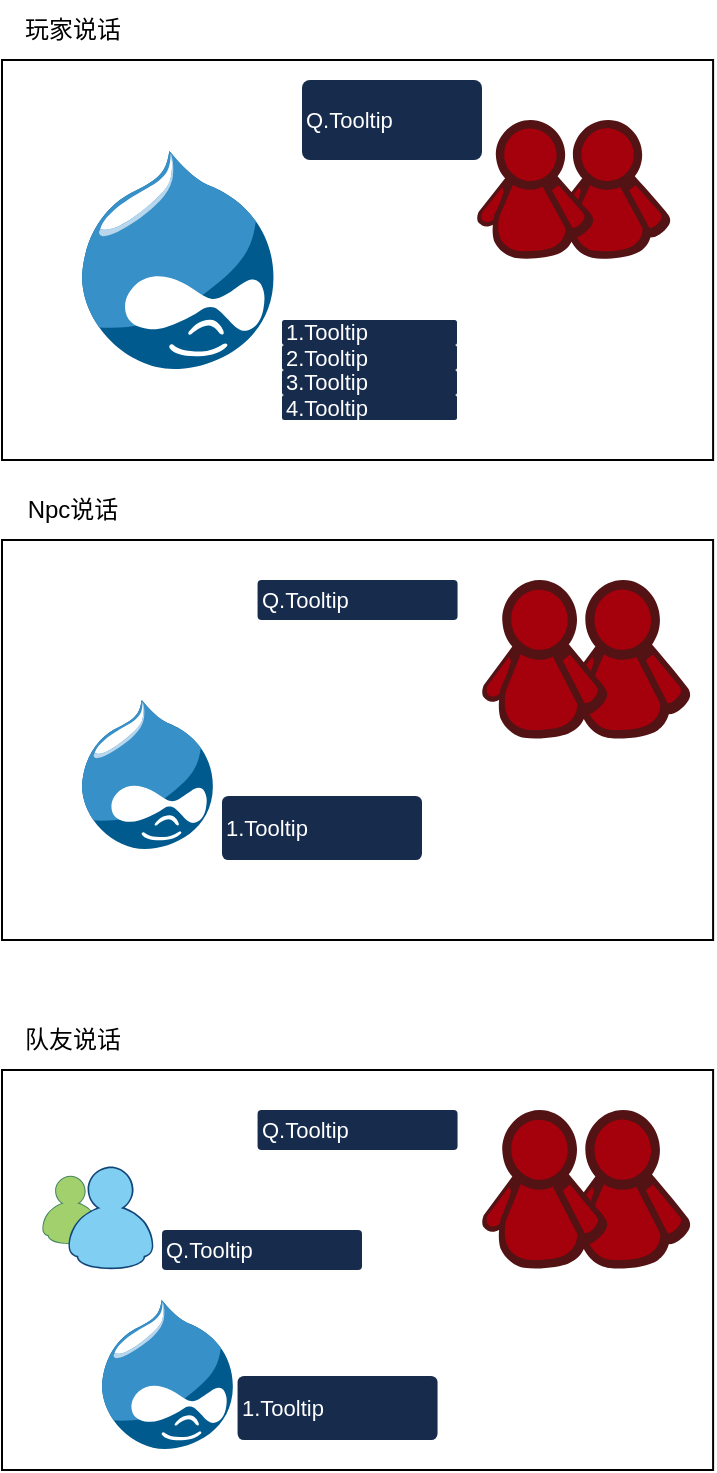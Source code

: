<mxfile version="24.6.4" type="github">
  <diagram name="第 1 页" id="cYoCfUcgI-zAiytulR6E">
    <mxGraphModel dx="1930" dy="574" grid="1" gridSize="10" guides="1" tooltips="1" connect="1" arrows="1" fold="1" page="1" pageScale="1" pageWidth="827" pageHeight="1169" math="0" shadow="0">
      <root>
        <mxCell id="0" />
        <mxCell id="1" parent="0" />
        <mxCell id="om5L3PRnyQK6nAgkemVv-11" value="" style="group" vertex="1" connectable="0" parent="1">
          <mxGeometry x="-790" y="110" width="355.55" height="200" as="geometry" />
        </mxCell>
        <mxCell id="XrLvH0l81-9kW68MFrbY-14" value="" style="whiteSpace=wrap;html=1;aspect=fixed;" parent="om5L3PRnyQK6nAgkemVv-11" vertex="1">
          <mxGeometry width="355.55" height="200" as="geometry" />
        </mxCell>
        <mxCell id="om5L3PRnyQK6nAgkemVv-1" value="" style="dashed=0;outlineConnect=0;html=1;align=center;labelPosition=center;verticalLabelPosition=bottom;verticalAlign=top;shape=mxgraph.weblogos.drupal" vertex="1" parent="om5L3PRnyQK6nAgkemVv-11">
          <mxGeometry x="40" y="45.5" width="95.73" height="109" as="geometry" />
        </mxCell>
        <mxCell id="om5L3PRnyQK6nAgkemVv-6" value="" style="group" vertex="1" connectable="0" parent="om5L3PRnyQK6nAgkemVv-11">
          <mxGeometry x="150" y="120" width="87.5" height="50" as="geometry" />
        </mxCell>
        <mxCell id="om5L3PRnyQK6nAgkemVv-2" value="1.Tooltip" style="rounded=1;arcSize=10;fillColor=#172B4D;strokeColor=none;html=1;fontSize=11;align=left;fontColor=#ffffff;fontStyle=0;fontSize=11;sketch=0;" vertex="1" parent="om5L3PRnyQK6nAgkemVv-6">
          <mxGeometry x="-10" y="10" width="87.5" height="12.5" as="geometry" />
        </mxCell>
        <mxCell id="om5L3PRnyQK6nAgkemVv-3" value="4.Tooltip" style="rounded=1;arcSize=10;fillColor=#172B4D;strokeColor=none;html=1;fontSize=11;align=left;fontColor=#ffffff;fontStyle=0;fontSize=11;sketch=0;" vertex="1" parent="om5L3PRnyQK6nAgkemVv-6">
          <mxGeometry x="-10" y="47.5" width="87.5" height="12.5" as="geometry" />
        </mxCell>
        <mxCell id="om5L3PRnyQK6nAgkemVv-4" value="3.Tooltip" style="rounded=1;arcSize=10;fillColor=#172B4D;strokeColor=none;html=1;fontSize=11;align=left;fontColor=#ffffff;fontStyle=0;fontSize=11;sketch=0;" vertex="1" parent="om5L3PRnyQK6nAgkemVv-6">
          <mxGeometry x="-10" y="35" width="87.5" height="12.5" as="geometry" />
        </mxCell>
        <mxCell id="om5L3PRnyQK6nAgkemVv-5" value="2.Tooltip" style="rounded=1;arcSize=10;fillColor=#172B4D;strokeColor=none;html=1;fontSize=11;align=left;fontColor=#ffffff;fontStyle=0;fontSize=11;sketch=0;" vertex="1" parent="om5L3PRnyQK6nAgkemVv-6">
          <mxGeometry x="-10" y="22.5" width="87.5" height="12.5" as="geometry" />
        </mxCell>
        <mxCell id="om5L3PRnyQK6nAgkemVv-7" value="" style="dashed=0;outlineConnect=0;html=1;align=center;labelPosition=center;verticalLabelPosition=bottom;verticalAlign=top;shape=mxgraph.weblogos.buddymarks" vertex="1" parent="om5L3PRnyQK6nAgkemVv-11">
          <mxGeometry x="237.5" y="30" width="96.9" height="70" as="geometry" />
        </mxCell>
        <mxCell id="om5L3PRnyQK6nAgkemVv-8" value="Q.Tooltip" style="rounded=1;arcSize=10;fillColor=#172B4D;strokeColor=none;html=1;fontSize=11;align=left;fontColor=#ffffff;fontStyle=0;fontSize=11;sketch=0;" vertex="1" parent="om5L3PRnyQK6nAgkemVv-11">
          <mxGeometry x="150" y="10" width="90" height="40" as="geometry" />
        </mxCell>
        <mxCell id="om5L3PRnyQK6nAgkemVv-12" value="玩家说话" style="text;html=1;align=center;verticalAlign=middle;resizable=0;points=[];autosize=1;strokeColor=none;fillColor=none;" vertex="1" parent="1">
          <mxGeometry x="-790" y="80" width="70" height="30" as="geometry" />
        </mxCell>
        <mxCell id="om5L3PRnyQK6nAgkemVv-23" value="Npc说话" style="text;html=1;align=center;verticalAlign=middle;resizable=0;points=[];autosize=1;strokeColor=none;fillColor=none;" vertex="1" parent="1">
          <mxGeometry x="-790" y="320" width="70" height="30" as="geometry" />
        </mxCell>
        <mxCell id="om5L3PRnyQK6nAgkemVv-14" value="" style="whiteSpace=wrap;html=1;aspect=fixed;" vertex="1" parent="1">
          <mxGeometry x="-790" y="350" width="355.55" height="200" as="geometry" />
        </mxCell>
        <mxCell id="om5L3PRnyQK6nAgkemVv-15" value="" style="dashed=0;outlineConnect=0;html=1;align=center;labelPosition=center;verticalLabelPosition=bottom;verticalAlign=top;shape=mxgraph.weblogos.drupal" vertex="1" parent="1">
          <mxGeometry x="-750" y="430" width="65.43" height="74.5" as="geometry" />
        </mxCell>
        <mxCell id="om5L3PRnyQK6nAgkemVv-16" value="" style="group" vertex="1" connectable="0" parent="1">
          <mxGeometry x="-670" y="470" width="90" height="40" as="geometry" />
        </mxCell>
        <mxCell id="om5L3PRnyQK6nAgkemVv-17" value="1.Tooltip" style="rounded=1;arcSize=10;fillColor=#172B4D;strokeColor=none;html=1;fontSize=11;align=left;fontColor=#ffffff;fontStyle=0;fontSize=11;sketch=0;" vertex="1" parent="om5L3PRnyQK6nAgkemVv-16">
          <mxGeometry x="-10" y="8" width="100" height="32" as="geometry" />
        </mxCell>
        <mxCell id="om5L3PRnyQK6nAgkemVv-21" value="" style="dashed=0;outlineConnect=0;html=1;align=center;labelPosition=center;verticalLabelPosition=bottom;verticalAlign=top;shape=mxgraph.weblogos.buddymarks" vertex="1" parent="1">
          <mxGeometry x="-550" y="370" width="104.4" height="80" as="geometry" />
        </mxCell>
        <mxCell id="om5L3PRnyQK6nAgkemVv-22" value="Q.Tooltip" style="rounded=1;arcSize=10;fillColor=#172B4D;strokeColor=none;html=1;fontSize=11;align=left;fontColor=#ffffff;fontStyle=0;fontSize=11;sketch=0;" vertex="1" parent="1">
          <mxGeometry x="-662.22" y="370" width="100" height="20" as="geometry" />
        </mxCell>
        <mxCell id="om5L3PRnyQK6nAgkemVv-28" value="队友说话" style="text;html=1;align=center;verticalAlign=middle;resizable=0;points=[];autosize=1;strokeColor=none;fillColor=none;" vertex="1" parent="1">
          <mxGeometry x="-790" y="585" width="70" height="30" as="geometry" />
        </mxCell>
        <mxCell id="om5L3PRnyQK6nAgkemVv-29" value="" style="whiteSpace=wrap;html=1;aspect=fixed;" vertex="1" parent="1">
          <mxGeometry x="-790" y="615" width="355.55" height="200" as="geometry" />
        </mxCell>
        <mxCell id="om5L3PRnyQK6nAgkemVv-30" value="" style="dashed=0;outlineConnect=0;html=1;align=center;labelPosition=center;verticalLabelPosition=bottom;verticalAlign=top;shape=mxgraph.weblogos.drupal" vertex="1" parent="1">
          <mxGeometry x="-740" y="730" width="65.43" height="74.5" as="geometry" />
        </mxCell>
        <mxCell id="om5L3PRnyQK6nAgkemVv-31" value="" style="group" vertex="1" connectable="0" parent="1">
          <mxGeometry x="-662.22" y="760" width="90" height="40" as="geometry" />
        </mxCell>
        <mxCell id="om5L3PRnyQK6nAgkemVv-32" value="1.Tooltip" style="rounded=1;arcSize=10;fillColor=#172B4D;strokeColor=none;html=1;fontSize=11;align=left;fontColor=#ffffff;fontStyle=0;fontSize=11;sketch=0;" vertex="1" parent="om5L3PRnyQK6nAgkemVv-31">
          <mxGeometry x="-10" y="8" width="100" height="32" as="geometry" />
        </mxCell>
        <mxCell id="om5L3PRnyQK6nAgkemVv-33" value="" style="dashed=0;outlineConnect=0;html=1;align=center;labelPosition=center;verticalLabelPosition=bottom;verticalAlign=top;shape=mxgraph.weblogos.buddymarks" vertex="1" parent="1">
          <mxGeometry x="-550" y="635" width="104.4" height="80" as="geometry" />
        </mxCell>
        <mxCell id="om5L3PRnyQK6nAgkemVv-34" value="Q.Tooltip" style="rounded=1;arcSize=10;fillColor=#172B4D;strokeColor=none;html=1;fontSize=11;align=left;fontColor=#ffffff;fontStyle=0;fontSize=11;sketch=0;" vertex="1" parent="1">
          <mxGeometry x="-662.22" y="635" width="100" height="20" as="geometry" />
        </mxCell>
        <mxCell id="om5L3PRnyQK6nAgkemVv-36" value="" style="dashed=0;outlineConnect=0;html=1;align=center;labelPosition=center;verticalLabelPosition=bottom;verticalAlign=top;shape=mxgraph.weblogos.messenger" vertex="1" parent="1">
          <mxGeometry x="-770" y="663.2" width="55.71" height="51.8" as="geometry" />
        </mxCell>
        <mxCell id="om5L3PRnyQK6nAgkemVv-37" value="Q.Tooltip" style="rounded=1;arcSize=10;fillColor=#172B4D;strokeColor=none;html=1;fontSize=11;align=left;fontColor=#ffffff;fontStyle=0;fontSize=11;sketch=0;" vertex="1" parent="1">
          <mxGeometry x="-710.0" y="695" width="100" height="20" as="geometry" />
        </mxCell>
      </root>
    </mxGraphModel>
  </diagram>
</mxfile>
